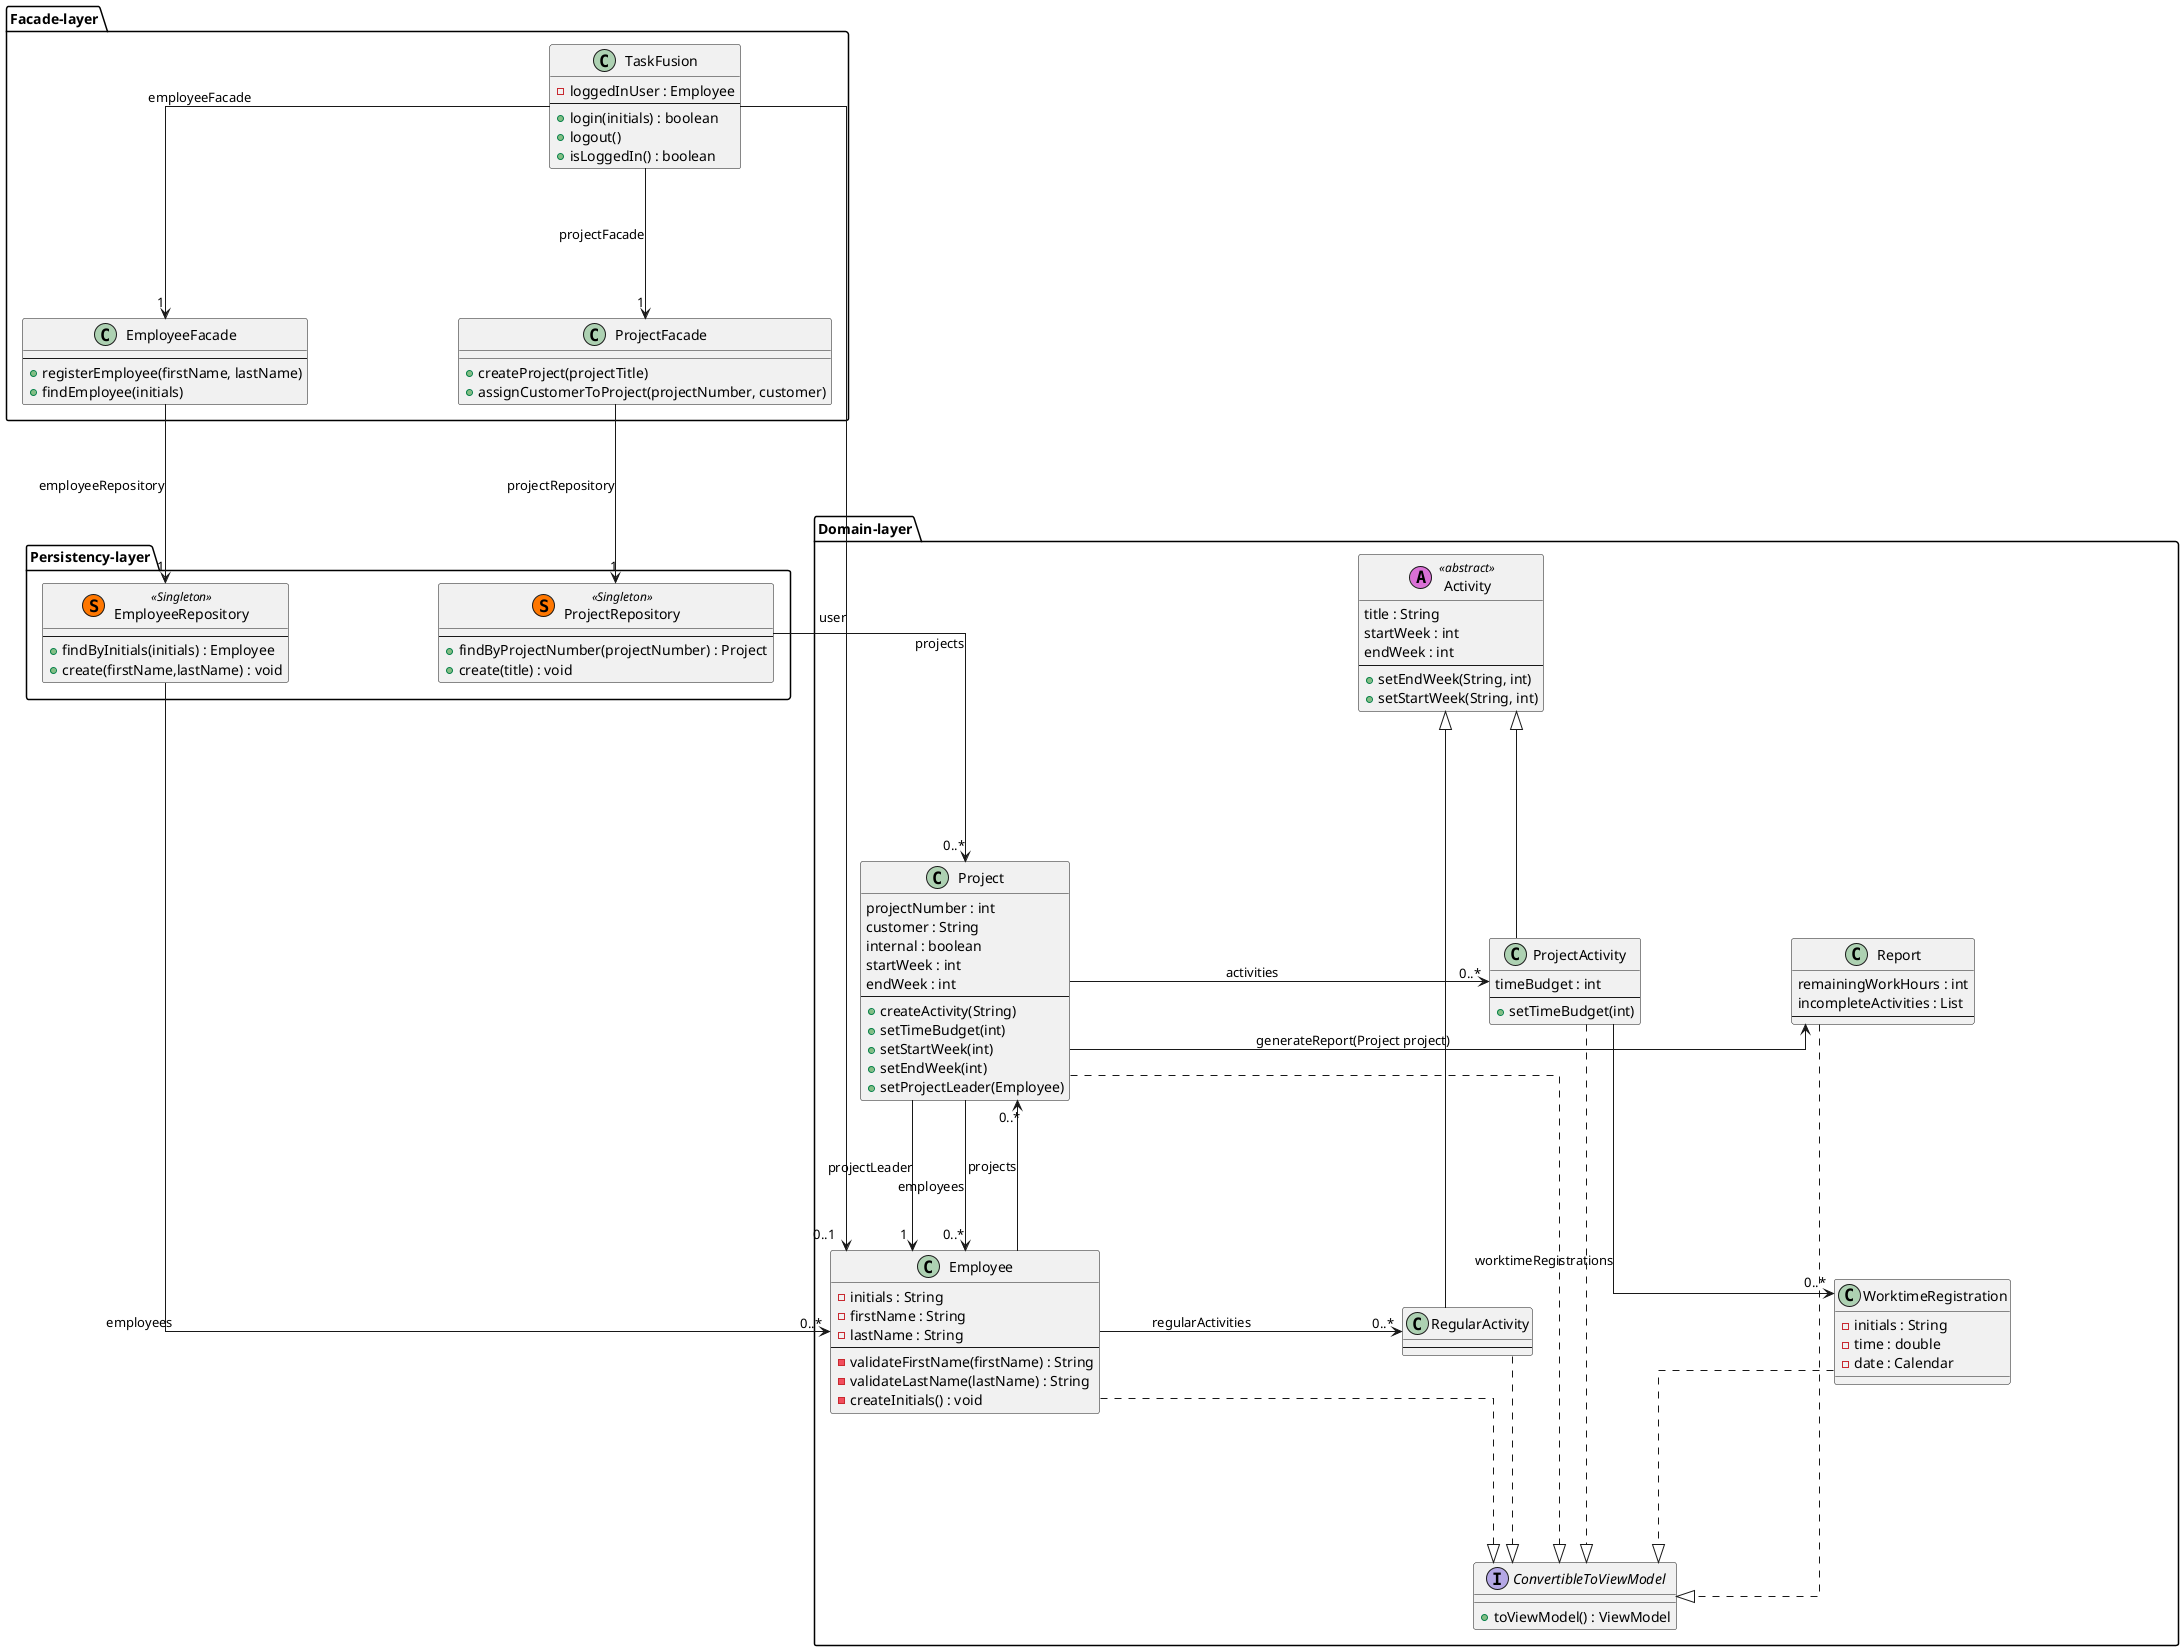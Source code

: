 @startuml ClassDiagram
skinparam linetype ortho
skinparam Nodesep 150
skinparam Ranksep 150





package "Facade-layer" {

    class "TaskFusion" as app{
        - loggedInUser : Employee
        --
        + login(initials) : boolean
        + logout()
        + isLoggedIn() : boolean
    }

    class EmployeeFacade {
        --
        + registerEmployee(firstName, lastName)
        + findEmployee(initials)
    }

    class ProjectFacade {
        + createProject(projectTitle)
        + assignCustomerToProject(projectNumber, customer)
    }
}


package "Persistency-layer" {
    class ProjectRepository << (S,#FF7700) Singleton >>{
        --
        + findByProjectNumber(projectNumber) : Project
        + create(title) : void
    }

    class EmployeeRepository << (S,#FF7700) Singleton >>{
        --
        + findByInitials(initials) : Employee
        + create(firstName,lastName) : void
    }

}


package "Domain-layer" {

    interface ConvertibleToViewModel{
        + toViewModel() : ViewModel
    }

    class Report {
        remainingWorkHours : int
        incompleteActivities : List
        --
    }

    class Project{
        projectNumber : int
        customer : String
        internal : boolean
        startWeek : int
        endWeek : int
        --
        + createActivity(String)
        + setTimeBudget(int)
        + setStartWeek(int)
        + setEndWeek(int)
        + setProjectLeader(Employee)
    }

    class ProjectActivity{
        timeBudget : int
        --
        + setTimeBudget(int)
    }

    class Activity <<(A, orchid)abstract>>{
        title : String
        startWeek : int
        endWeek : int
        --
        + setEndWeek(String, int)
        + setStartWeek(String, int)
    }
    class RegularActivity{
        --
    }

    class Employee{
        - initials : String
        - firstName : String
        - lastName : String
        --
        - validateFirstName(firstName) : String
        - validateLastName(lastName) : String
        - createInitials() : void
    }

    class WorktimeRegistration {
        - initials : String
        - time : double
        - date : Calendar
    }

}
app --> "1" ProjectFacade : projectFacade
app --> "1" EmployeeFacade : employeeFacade

ProjectFacade --> "1" ProjectRepository : projectRepository
EmployeeFacade --> "1" EmployeeRepository : employeeRepository

ProjectRepository --> "0..*" Project : projects
Project -> Report : generateReport(Project project)

EmployeeRepository --> "0..*" Employee : employees

app --> "0..1" Employee : user

Activity <|-- ProjectActivity
Activity <|- RegularActivity

Project --> "1" Employee : projectLeader
Project --> "0..*" Employee : employees
Employee --> "0..*" Project : projects
Project -> "0..*" ProjectActivity : activities
Employee -> "0..*" RegularActivity : regularActivities

ProjectActivity --> "0..*" WorktimeRegistration : worktimeRegistrations

'Employee --> "0..*" WorktimeRegistrations : worktimeRegistrations
Project ..|> ConvertibleToViewModel
Employee ..|> ConvertibleToViewModel
ProjectActivity ..|> ConvertibleToViewModel
RegularActivity ..|> ConvertibleToViewModel
WorktimeRegistration ..|> ConvertibleToViewModel
Report ..|> ConvertibleToViewModel

@enduml